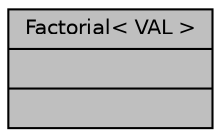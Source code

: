 digraph G
{
  edge [fontname="Helvetica",fontsize="10",labelfontname="Helvetica",labelfontsize="10"];
  node [fontname="Helvetica",fontsize="10",shape=record];
  Node1 [label="{Factorial\< VAL \>\n||}",height=0.2,width=0.4,color="black", fillcolor="grey75", style="filled" fontcolor="black"];
}
